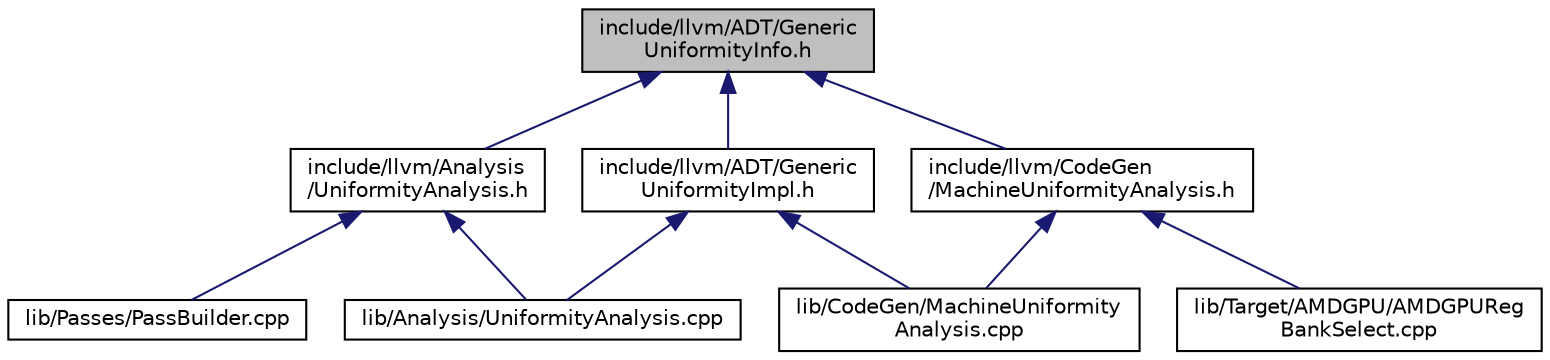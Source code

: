 digraph "include/llvm/ADT/GenericUniformityInfo.h"
{
 // LATEX_PDF_SIZE
  bgcolor="transparent";
  edge [fontname="Helvetica",fontsize="10",labelfontname="Helvetica",labelfontsize="10"];
  node [fontname="Helvetica",fontsize="10",shape=record];
  Node1 [label="include/llvm/ADT/Generic\lUniformityInfo.h",height=0.2,width=0.4,color="black", fillcolor="grey75", style="filled", fontcolor="black",tooltip=" "];
  Node1 -> Node2 [dir="back",color="midnightblue",fontsize="10",style="solid",fontname="Helvetica"];
  Node2 [label="include/llvm/ADT/Generic\lUniformityImpl.h",height=0.2,width=0.4,color="black",URL="$GenericUniformityImpl_8h.html",tooltip="Implementation of uniformity analysis."];
  Node2 -> Node3 [dir="back",color="midnightblue",fontsize="10",style="solid",fontname="Helvetica"];
  Node3 [label="lib/Analysis/UniformityAnalysis.cpp",height=0.2,width=0.4,color="black",URL="$UniformityAnalysis_8cpp.html",tooltip=" "];
  Node2 -> Node4 [dir="back",color="midnightblue",fontsize="10",style="solid",fontname="Helvetica"];
  Node4 [label="lib/CodeGen/MachineUniformity\lAnalysis.cpp",height=0.2,width=0.4,color="black",URL="$MachineUniformityAnalysis_8cpp.html",tooltip=" "];
  Node1 -> Node5 [dir="back",color="midnightblue",fontsize="10",style="solid",fontname="Helvetica"];
  Node5 [label="include/llvm/Analysis\l/UniformityAnalysis.h",height=0.2,width=0.4,color="black",URL="$UniformityAnalysis_8h.html",tooltip="LLVM IR instance of the generic uniformity analysis."];
  Node5 -> Node3 [dir="back",color="midnightblue",fontsize="10",style="solid",fontname="Helvetica"];
  Node5 -> Node6 [dir="back",color="midnightblue",fontsize="10",style="solid",fontname="Helvetica"];
  Node6 [label="lib/Passes/PassBuilder.cpp",height=0.2,width=0.4,color="black",URL="$PassBuilder_8cpp.html",tooltip=" "];
  Node1 -> Node7 [dir="back",color="midnightblue",fontsize="10",style="solid",fontname="Helvetica"];
  Node7 [label="include/llvm/CodeGen\l/MachineUniformityAnalysis.h",height=0.2,width=0.4,color="black",URL="$MachineUniformityAnalysis_8h.html",tooltip="Machine IR instance of the generic uniformity analysis."];
  Node7 -> Node4 [dir="back",color="midnightblue",fontsize="10",style="solid",fontname="Helvetica"];
  Node7 -> Node8 [dir="back",color="midnightblue",fontsize="10",style="solid",fontname="Helvetica"];
  Node8 [label="lib/Target/AMDGPU/AMDGPUReg\lBankSelect.cpp",height=0.2,width=0.4,color="black",URL="$AMDGPURegBankSelect_8cpp.html",tooltip=" "];
}
